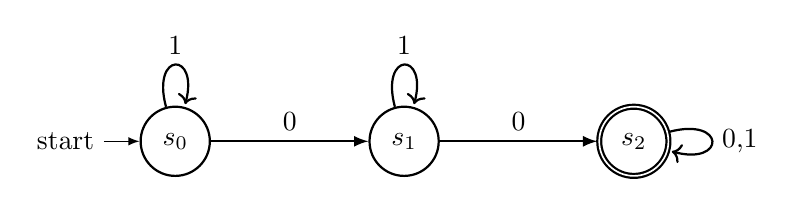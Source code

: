 \begin{tikzpicture}[every initial by arrow/.style={-latex}]
\node[state,initial,thick](a){$s_0$};
\node[state,thick](b)[right =20mm of a]{$s_1$};
\node[state,thick,accepting](c)[right =20mm of b]{$s_2$};
\path[-latex,thick] (a) edge node[above] {0}(b)
				    (a) edge[loop above] node{1}(a)
				    (b) edge[loop above] node[above]{1}(a)
				    (b) edge node[above]{0} (c)
				    (c)edge[loop right] node{0,1}(c);
\end{tikzpicture}